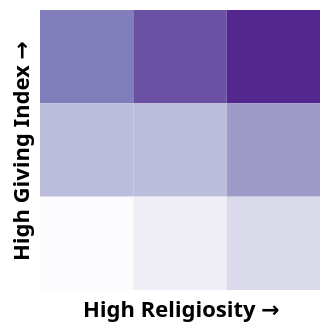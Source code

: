 {
  "$schema": "https://vega.github.io/schema/vega-lite/v5.json",
  "data": {
    "values": [
      {
        "High Giving Index \u2192": "A",
        "High Religiosity \u2192": "A",
        "color": "7",
        "Meaning": "High WGI, Low Religiosity"
      },
      {
        "High Giving Index \u2192": "A",
        "High Religiosity \u2192": "B",
        "color": "8",
        "Meaning": "High WGI, Average Religiosity"
      },
      {
        "High Giving Index \u2192": "A",
        "High Religiosity \u2192": "C",
        "color": "9",
        "Meaning": "High WGI, High Religiosity"
      },
      {
        "High Giving Index \u2192": "B",
        "High Religiosity \u2192": "A",
        "color": "5",
        "Meaning": "Average WGI, Low Religiosity"
      },
      {
        "High Giving Index \u2192": "B",
        "High Religiosity \u2192": "B",
        "color": "5",
        "Meaning": "Average WGI, Average Religiosity"
      },
      {
        "High Giving Index \u2192": "B",
        "High Religiosity \u2192": "C",
        "color": "6",
        "Meaning": "Average WGI, High Religiosity"
      },
      {
        "High Giving Index \u2192": "C",
        "High Religiosity \u2192": "A",
        "color": "1",
        "Meaning": "Low WGI, Low Religiosity"
      },
      {
        "High Giving Index \u2192": "C",
        "High Religiosity \u2192": "B",
        "color": "2",
        "Meaning": "Low WGI, Average Religiosity"
      },
      {
        "High Giving Index \u2192": "C",
        "High Religiosity \u2192": "C",
        "color": "3",
        "Meaning": "Low WGI, High Religiosity"
      }
    ]
  },
  "mark": {
    "type": "rect"
  },
  "config": {
    "background": "transparent",
    "view": {
      "stroke": "transparent"
    }
  },
  "height": 140,
  "width": 140,
  "encoding": {
    "y": {
      "field": "High Giving Index \u2192",
      "type": "nominal",
      "axis": {
        "domainColor": "transparent",
        "labels": false,
        "ticks": false,
        "titleColor": "black"
      }
    },
    "x": {
      "field": "High Religiosity \u2192",
      "type": "nominal",
      "axis": {
        "domainColor": "transparent",
        "labels": false,
        "ticks": false,
        "titleColor": "black"
      }
    },
    "color": {
      "legend": null,
      "type": "nominal",
      "field": "color",
      "scale": {
        "range": [
          "#FCFBFD",
          "#EFEDF5",
          "#DADAEB",
          "#BCBDDC",
          "#9E9AC8",
          "#807DBA",
          "#6A51A3",
          "#54278F",
          "#3F007D"
        ]
      }
    },
    "tooltip": [
      {
        "field": "Meaning",
        "type": "nominal",
        "title": "Classification"
      }
    ]
  }
}